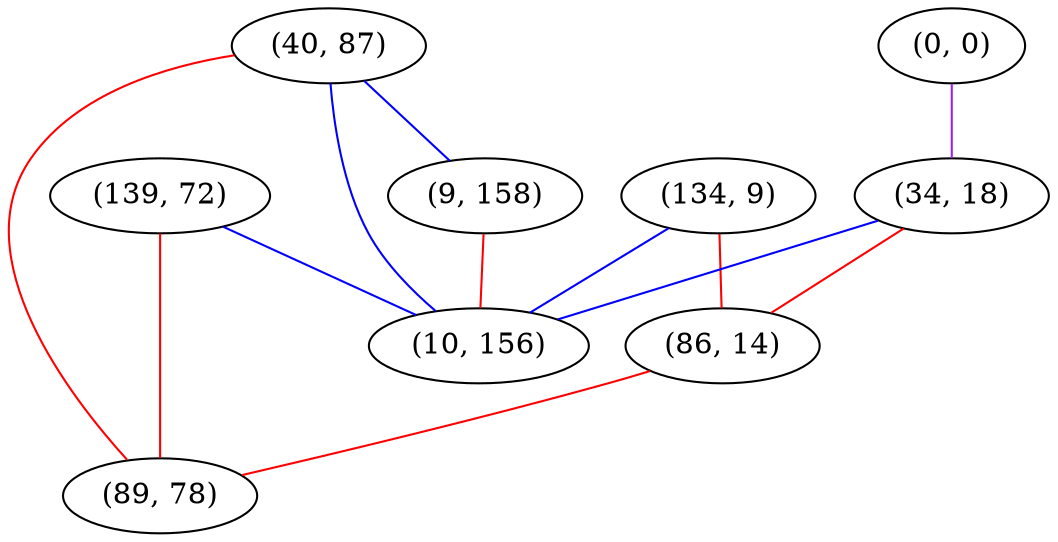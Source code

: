 graph "" {
"(134, 9)";
"(0, 0)";
"(40, 87)";
"(34, 18)";
"(139, 72)";
"(86, 14)";
"(89, 78)";
"(9, 158)";
"(10, 156)";
"(134, 9)" -- "(10, 156)"  [color=blue, key=0, weight=3];
"(134, 9)" -- "(86, 14)"  [color=red, key=0, weight=1];
"(0, 0)" -- "(34, 18)"  [color=purple, key=0, weight=4];
"(40, 87)" -- "(9, 158)"  [color=blue, key=0, weight=3];
"(40, 87)" -- "(89, 78)"  [color=red, key=0, weight=1];
"(40, 87)" -- "(10, 156)"  [color=blue, key=0, weight=3];
"(34, 18)" -- "(10, 156)"  [color=blue, key=0, weight=3];
"(34, 18)" -- "(86, 14)"  [color=red, key=0, weight=1];
"(139, 72)" -- "(89, 78)"  [color=red, key=0, weight=1];
"(139, 72)" -- "(10, 156)"  [color=blue, key=0, weight=3];
"(86, 14)" -- "(89, 78)"  [color=red, key=0, weight=1];
"(9, 158)" -- "(10, 156)"  [color=red, key=0, weight=1];
}
